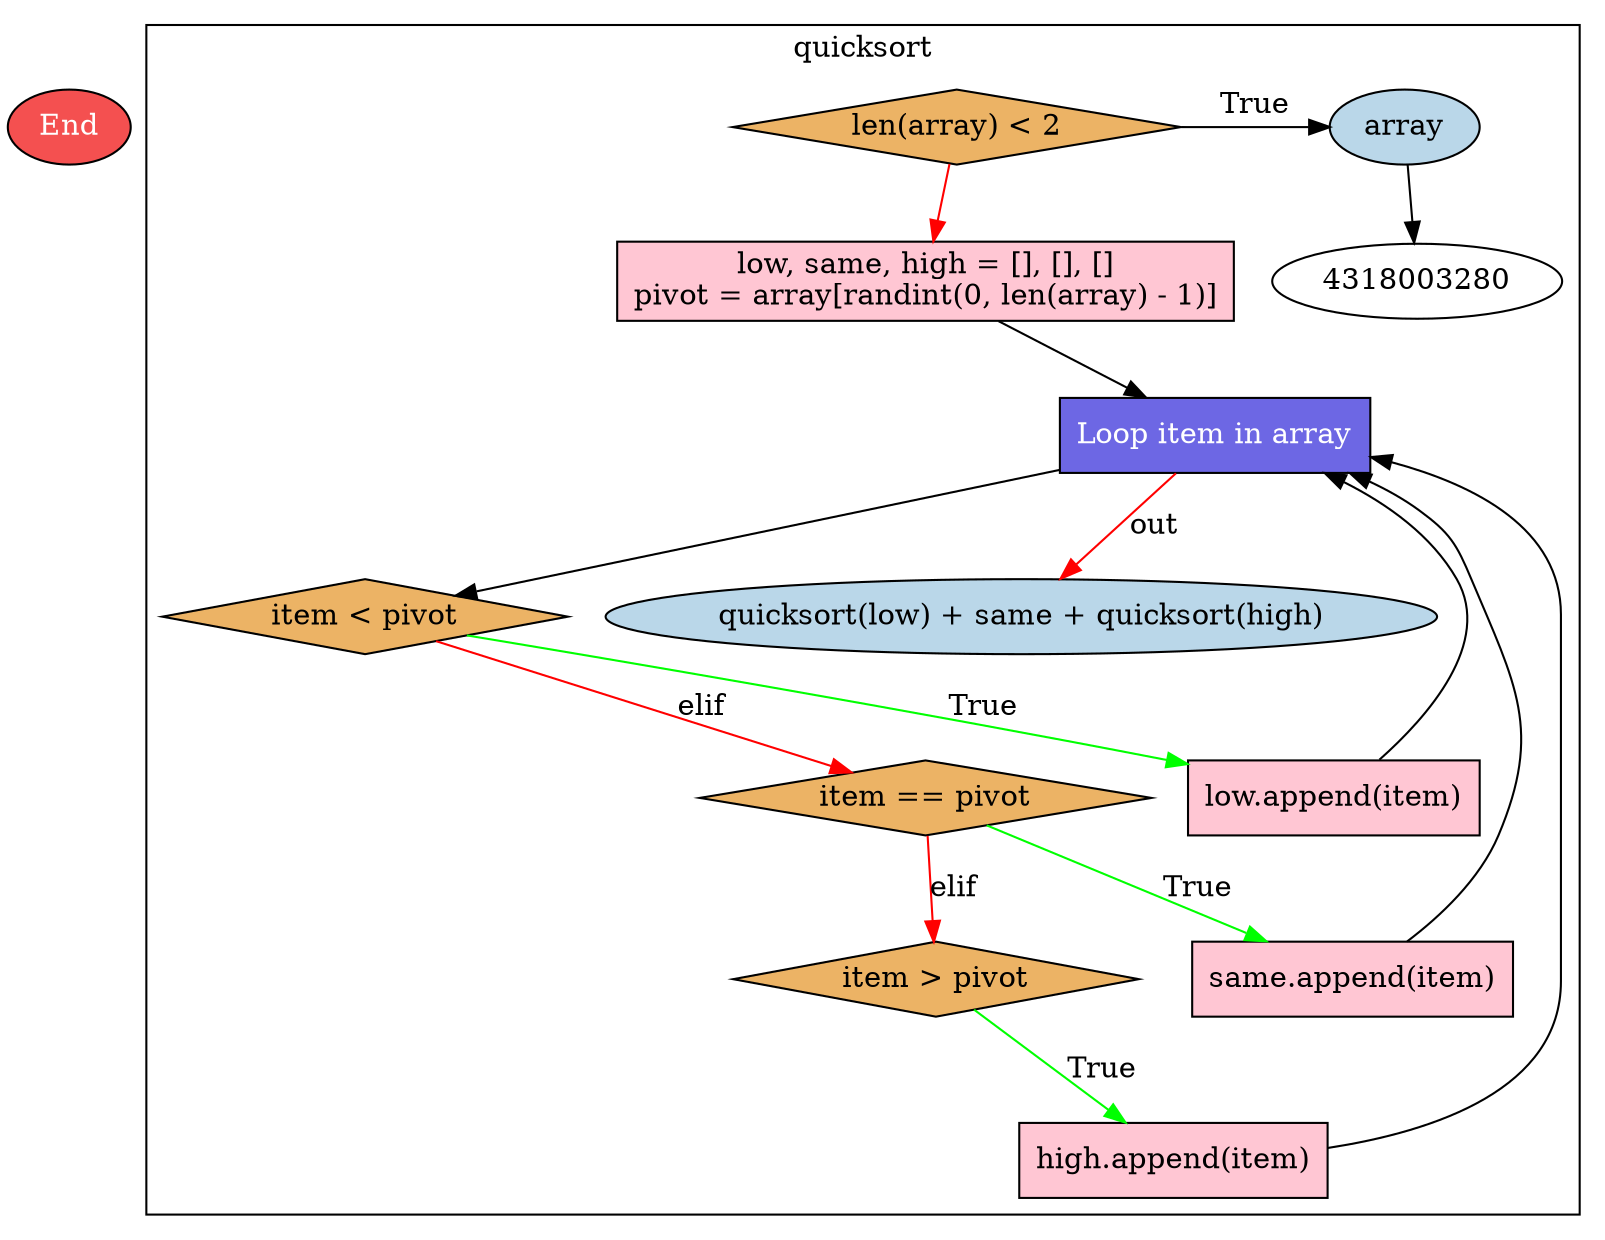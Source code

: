 digraph my_graph {
bgcolor="white"
L0 [shape=ellipse] [label="Start"] [type="START"] [style=filled fillcolor="#0B2447" fontcolor=white]

L7 [shape=diamond] [label="len(array) < 2"] [type="CONDITIONS"] [style=filled fillcolor="#ECB365" fontcolor=black]
L8 [shape=ellipse] [label="array"] [type="RETURN"] [style=filled fillcolor="#BAD7E9" fontcolor=black]
L10 [shape=rect] [label="low, same, high = [], [], []
pivot = array[randint(0, len(array) - 1)]
"] [type="STATEMENT"] [style=filled fillcolor="#FFC6D3" fontcolor=black]
L15 [shape=rect] [label="Loop item in array"] [type="LOOP"] [style=filled fillcolor="#6D67E4" fontcolor=white]
L20 [shape=diamond] [label="item < pivot"] [type="CONDITIONS"] [style=filled fillcolor="#ECB365" fontcolor=black]
L21 [shape=rect] [label="low.append(item)
"] [type="STATEMENT"] [style=filled fillcolor="#FFC6D3" fontcolor=black]
L22 [shape=diamond] [label="item == pivot"] [type="CONDITIONS"] [style=filled fillcolor="#ECB365" fontcolor=black]
L23 [shape=rect] [label="same.append(item)
"] [type="STATEMENT"] [style=filled fillcolor="#FFC6D3" fontcolor=black]
L24 [shape=diamond] [label="item > pivot"] [type="CONDITIONS"] [style=filled fillcolor="#ECB365" fontcolor=black]
L25 [shape=rect] [label="high.append(item)
"] [type="STATEMENT"] [style=filled fillcolor="#FFC6D3" fontcolor=black]
L29 [shape=ellipse] [label="quicksort(low) + same + quicksort(high)"] [type="RETURN"] [style=filled fillcolor="#BAD7E9" fontcolor=black]
L0 [shape=ellipse] [label="End"] [type="END"] [style=filled fillcolor="#F45050" fontcolor=white]
subgraph cluster_quicksort {
label = "quicksort";

L7 -> L10 [color=red]  [source="@if_to_next_sibling : ACNode(_info={'conditions': 'len(array) < 2', 'value': 'len(array) < 2', 'type': 'IF'}, _type='CONDITIONS', _indent=4, _line_no=7) -> ACNode(_info={'type': 'ASSIGN', 'value': 'low, same, high = [], [], []\npivot = array[randint(0, len(array) - 1)]\n'}, _type='STATEMENT', _indent=4, _line_no=10)"]
{rank=same; L7; L8;}
L8 -> 4318003280   [source="@return_to_end : ACNode(_info={'name': 'array'}, _type='RETURN', _indent=8, _line_no=8) -> {}"]
L7 -> L8  [label=True] [source="@return_2 : ACNode(_info={'conditions': 'len(array) < 2', 'value': 'len(array) < 2', 'type': 'IF'}, _type='CONDITIONS', _indent=4, _line_no=7) -> ACNode(_info={'name': 'array'}, _type='RETURN', _indent=8, _line_no=8)"]
L10 -> L15   [source="@prev_to_loop : ACNode(_info={'type': 'ASSIGN', 'value': 'low, same, high = [], [], []\npivot = array[randint(0, len(array) - 1)]\n'}, _type='STATEMENT', _indent=4, _line_no=10) -> ACNode(_info={'item': 'item', 'list': 'array'}, _type='LOOP', _indent=4, _line_no=15)"]
L15 -> L29 [color=red] [label=out] [source="@loop_to_next : ACNode(_info={'item': 'item', 'list': 'array'}, _type='LOOP', _indent=4, _line_no=15) -> ACNode(_info={'name': 'quicksort(low) + same + quicksort(high)'}, _type='RETURN', _indent=4, _line_no=29)"]
L15 -> L20   [source="@if_to_prev_node : ACNode(_info={'item': 'item', 'list': 'array'}, _type='LOOP', _indent=4, _line_no=15) -> ACNode(_info={'conditions': 'item < pivot', 'value': 'item < pivot', 'type': 'IF'}, _type='CONDITIONS', _indent=8, _line_no=20)"]
L20 -> L22 [color=red] [label=elif] [source="@if_or_if_to_elif : ACNode(_info={'conditions': 'item < pivot', 'value': 'item < pivot', 'type': 'IF'}, _type='CONDITIONS', _indent=8, _line_no=20) -> ACNode(_info={'conditions': 'item == pivot', 'value': 'item == pivot', 'type': 'ELIF'}, _type='CONDITIONS', _indent=8, _line_no=22)"]
L22 -> L24 [color=red] [label=elif] [source="@if_or_if_to_elif : ACNode(_info={'conditions': 'item == pivot', 'value': 'item == pivot', 'type': 'ELIF'}, _type='CONDITIONS', _indent=8, _line_no=22) -> ACNode(_info={'conditions': 'item > pivot', 'value': 'item > pivot', 'type': 'ELIF'}, _type='CONDITIONS', _indent=8, _line_no=24)"]
L21 -> L15   [source="@last_child_to_next_sibling : ACNode(_info={'type': 'ASSIGN', 'value': 'low.append(item)\n'}, _type='STATEMENT', _indent=12, _line_no=21) -> ACNode(_info={'item': 'item', 'list': 'array'}, _type='LOOP', _indent=4, _line_no=15)"]
L20 -> L21 [color=green] [label=True] [source="@parent_to_child : ACNode(_info={'conditions': 'item < pivot', 'value': 'item < pivot', 'type': 'IF'}, _type='CONDITIONS', _indent=8, _line_no=20) -> ACNode(_info={'type': 'ASSIGN', 'value': 'low.append(item)\n'}, _type='STATEMENT', _indent=12, _line_no=21)"]
L23 -> L15   [source="@last_child_to_next_sibling : ACNode(_info={'type': 'ASSIGN', 'value': 'same.append(item)\n'}, _type='STATEMENT', _indent=12, _line_no=23) -> ACNode(_info={'item': 'item', 'list': 'array'}, _type='LOOP', _indent=4, _line_no=15)"]
L22 -> L23 [color=green] [label=True] [source="@parent_to_child : ACNode(_info={'conditions': 'item == pivot', 'value': 'item == pivot', 'type': 'ELIF'}, _type='CONDITIONS', _indent=8, _line_no=22) -> ACNode(_info={'type': 'ASSIGN', 'value': 'same.append(item)\n'}, _type='STATEMENT', _indent=12, _line_no=23)"]
L25 -> L15   [source="@last_child_to_next_sibling : ACNode(_info={'type': 'ASSIGN', 'value': 'high.append(item)\n'}, _type='STATEMENT', _indent=12, _line_no=25) -> ACNode(_info={'item': 'item', 'list': 'array'}, _type='LOOP', _indent=4, _line_no=15)"]
L24 -> L25 [color=green] [label=True] [source="@parent_to_child : ACNode(_info={'conditions': 'item > pivot', 'value': 'item > pivot', 'type': 'ELIF'}, _type='CONDITIONS', _indent=8, _line_no=24) -> ACNode(_info={'type': 'ASSIGN', 'value': 'high.append(item)\n'}, _type='STATEMENT', _indent=12, _line_no=25)"]
}
}
